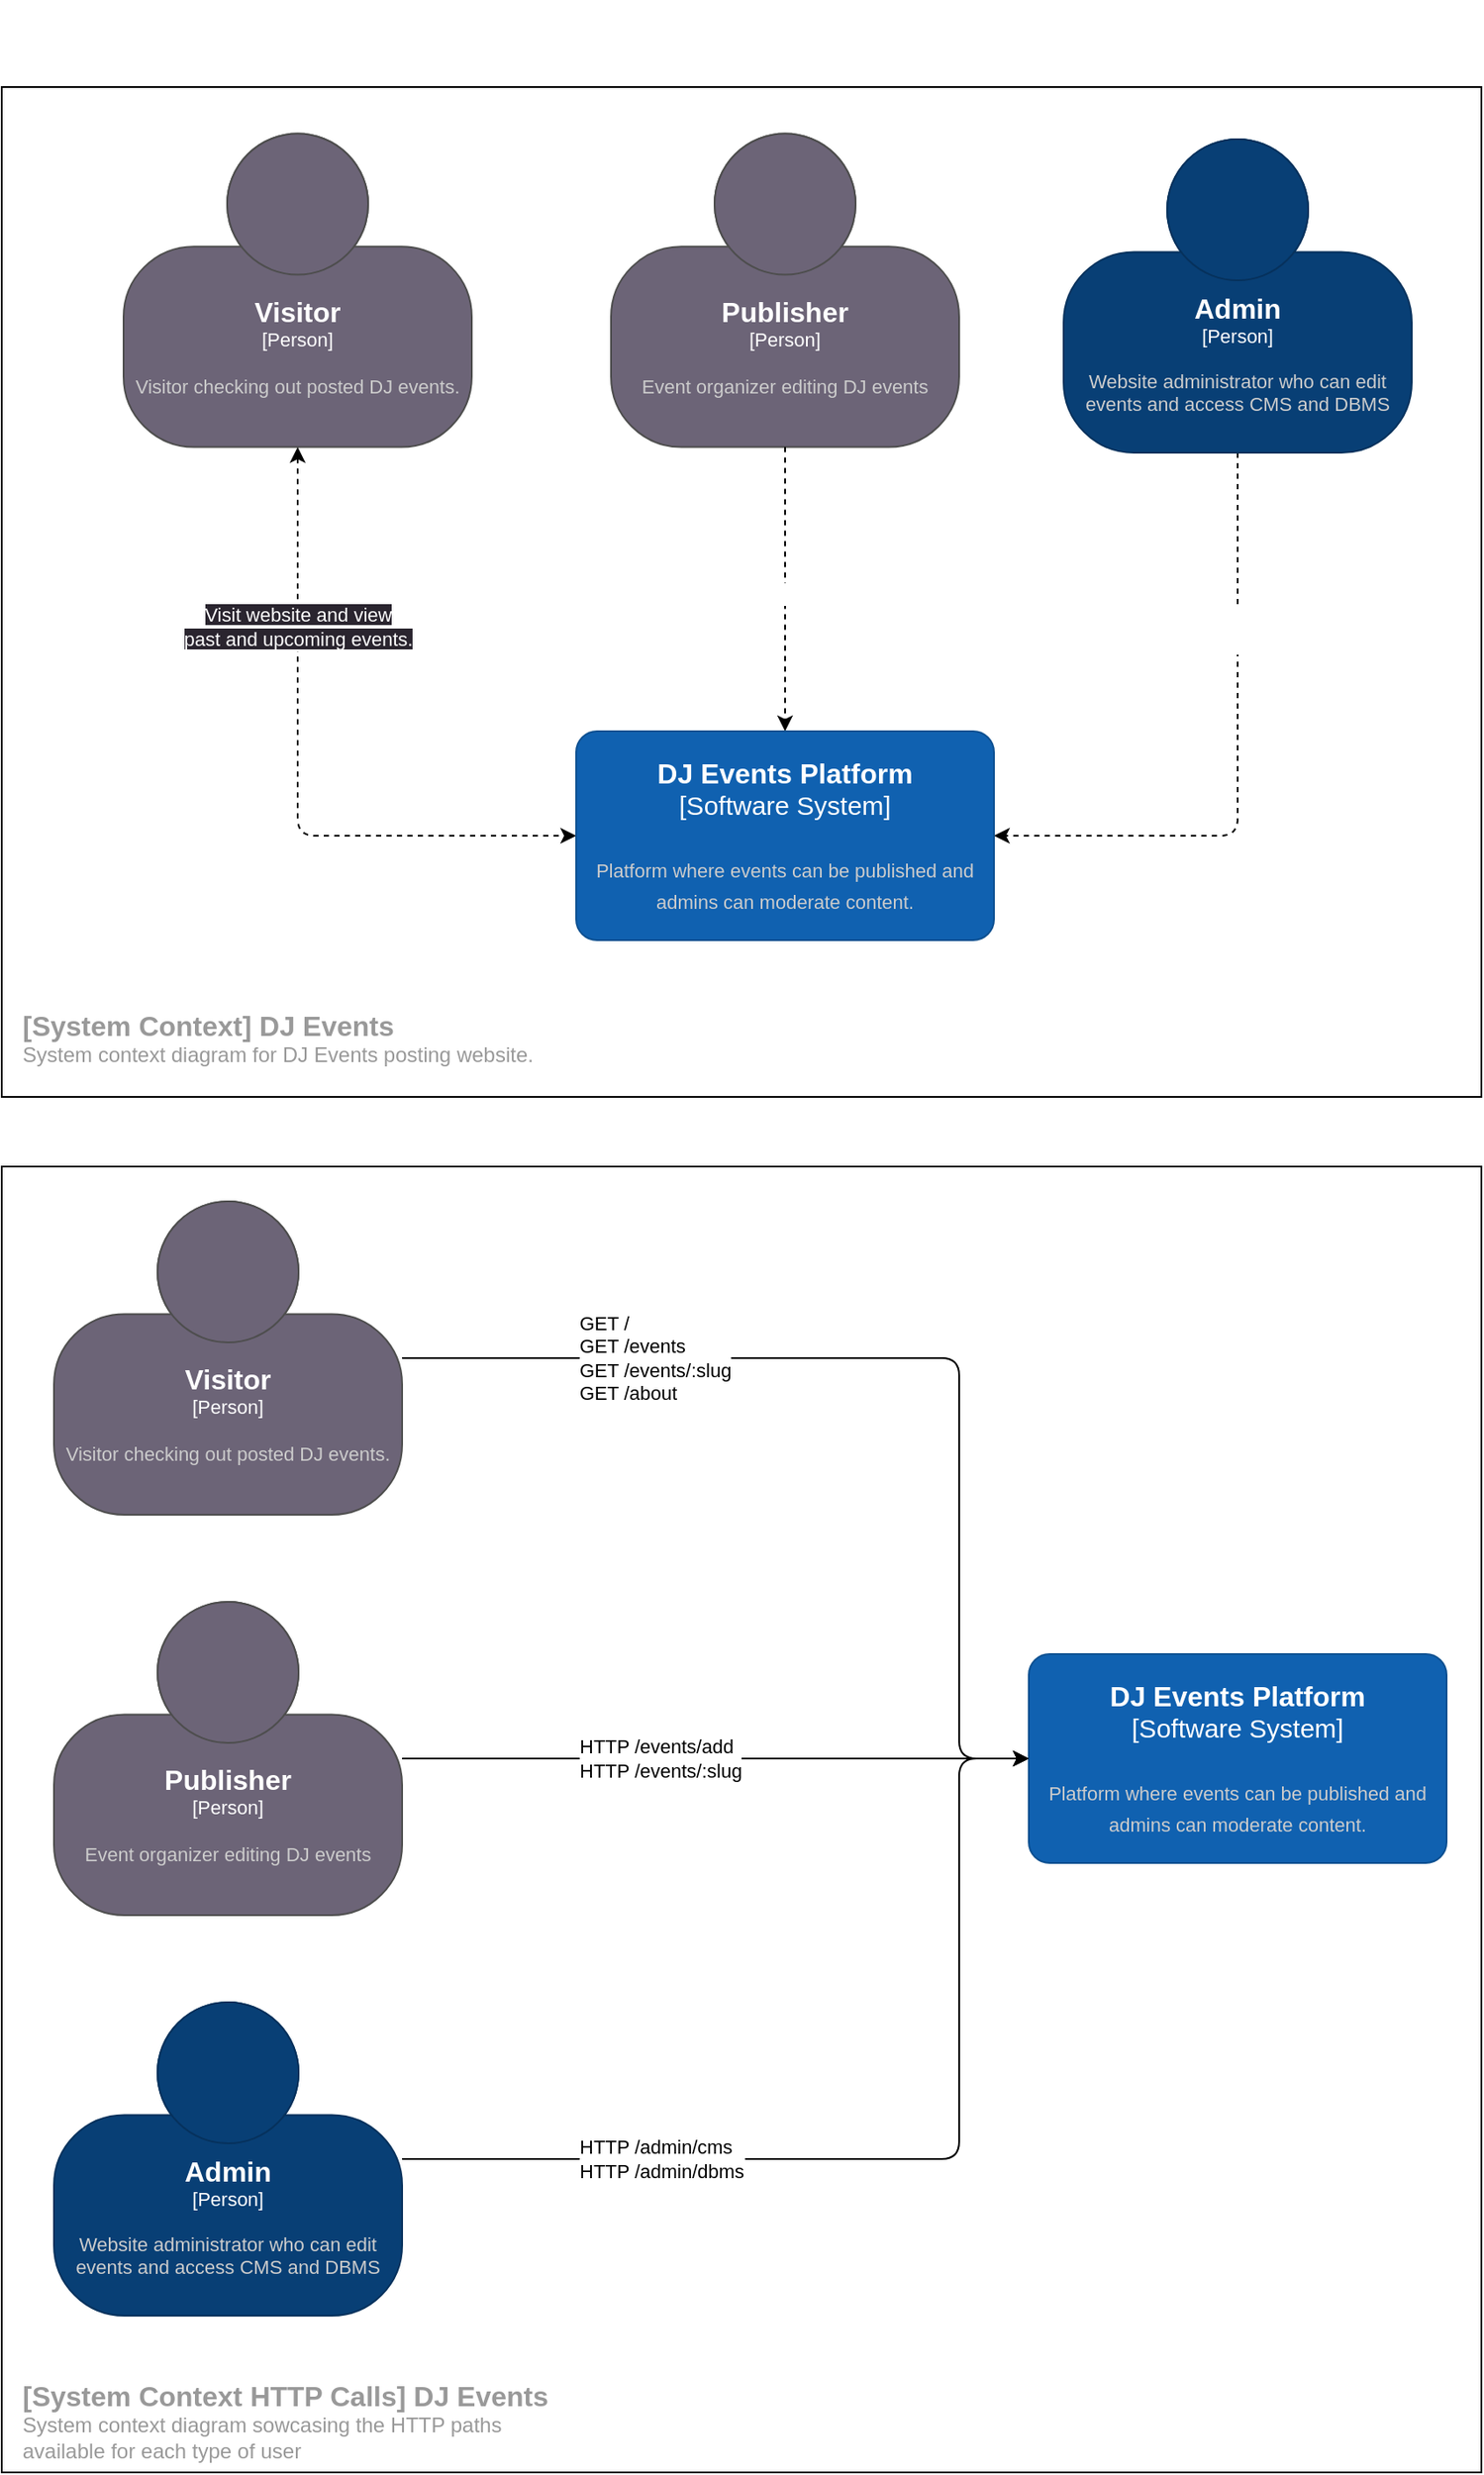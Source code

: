 <mxfile>
    <diagram id="hbpbD2-FnkqZFNno8hpT" name="Page-1">
        <mxGraphModel dx="650" dy="-150" grid="1" gridSize="10" guides="1" tooltips="1" connect="1" arrows="1" fold="1" page="1" pageScale="1" pageWidth="850" pageHeight="1100" math="0" shadow="0">
            <root>
                <mxCell id="0"/>
                <mxCell id="1" parent="0"/>
                <mxCell id="59" value="" style="whiteSpace=wrap;html=1;fillColor=none;" parent="1" vertex="1">
                    <mxGeometry x="850" y="1780" width="850" height="750" as="geometry"/>
                </mxCell>
                <mxCell id="31" value="" style="group" parent="1" vertex="1" connectable="0">
                    <mxGeometry x="850" y="1160" width="850" height="580" as="geometry"/>
                </mxCell>
                <mxCell id="26" value="" style="whiteSpace=wrap;html=1;fontColor=#999999;fillColor=none;" parent="31" vertex="1">
                    <mxGeometry width="850" height="580" as="geometry"/>
                </mxCell>
                <object placeholders="1" c4Name="[System Context] DJ Events" c4Type="ContainerScopeBoundary" c4Description="System context diagram for DJ Events posting website." label="&lt;font style=&quot;font-size: 16px&quot;&gt;&lt;b&gt;&lt;div style=&quot;text-align: left&quot;&gt;%c4Name%&lt;/div&gt;&lt;/b&gt;&lt;/font&gt;&lt;div style=&quot;text-align: left&quot;&gt;%c4Description%&lt;/div&gt;" id="25">
                    <mxCell style="text;html=1;strokeColor=none;fillColor=none;align=left;verticalAlign=top;whiteSpace=wrap;rounded=0;metaEdit=1;allowArrows=0;resizable=1;rotatable=0;connectable=0;recursiveResize=0;expand=0;pointerEvents=0;points=[[0.25,0,0],[0.5,0,0],[0.75,0,0],[1,0.25,0],[1,0.5,0],[1,0.75,0],[0.75,1,0],[0.5,1,0],[0.25,1,0],[0,0.75,0],[0,0.5,0],[0,0.25,0]];fontColor=#999999;" parent="31" vertex="1">
                        <mxGeometry x="10" y="522.951" width="320" height="38.033" as="geometry"/>
                    </mxCell>
                </object>
                <object placeholders="1" c4Name="Publisher" c4Type="Person" c4Description="Event organizer editing DJ events" label="&lt;font style=&quot;font-size: 16px&quot;&gt;&lt;b&gt;%c4Name%&lt;/b&gt;&lt;/font&gt;&lt;div&gt;[%c4Type%]&lt;/div&gt;&lt;br&gt;&lt;div&gt;&lt;font style=&quot;font-size: 11px&quot;&gt;&lt;font color=&quot;#cccccc&quot;&gt;%c4Description%&lt;/font&gt;&lt;/div&gt;" id="28">
                    <mxCell style="html=1;fontSize=11;dashed=0;whiteSpace=wrap;fillColor=#6C6477;strokeColor=#4D4D4D;fontColor=#ffffff;shape=mxgraph.c4.person2;align=center;metaEdit=1;points=[[0.5,0,0],[1,0.5,0],[1,0.75,0],[0.75,1,0],[0.5,1,0],[0.25,1,0],[0,0.75,0],[0,0.5,0]];resizable=0;" parent="31" vertex="1">
                        <mxGeometry x="350" y="26.769" width="200" height="180" as="geometry"/>
                    </mxCell>
                </object>
                <object placeholders="1" c4Name="Visitor" c4Type="Person" c4Description="Visitor checking out posted DJ events." label="&lt;font style=&quot;font-size: 16px&quot;&gt;&lt;b&gt;%c4Name%&lt;/b&gt;&lt;/font&gt;&lt;div&gt;[%c4Type%]&lt;/div&gt;&lt;br&gt;&lt;div&gt;&lt;font style=&quot;font-size: 11px&quot;&gt;&lt;font color=&quot;#cccccc&quot;&gt;%c4Description%&lt;/font&gt;&lt;/div&gt;" id="29">
                    <mxCell style="html=1;fontSize=11;dashed=0;whiteSpace=wrap;fillColor=#6C6477;strokeColor=#4D4D4D;fontColor=#ffffff;shape=mxgraph.c4.person2;align=center;metaEdit=1;points=[[0.5,0,0],[1,0.5,0],[1,0.75,0],[0.75,1,0],[0.5,1,0],[0.25,1,0],[0,0.75,0],[0,0.5,0]];resizable=0;" parent="31" vertex="1">
                        <mxGeometry x="70" y="26.769" width="200" height="180" as="geometry"/>
                    </mxCell>
                </object>
                <mxCell id="36" style="edgeStyle=orthogonalEdgeStyle;html=1;entryX=1;entryY=0.5;entryDx=0;entryDy=0;entryPerimeter=0;fontColor=#999999;dashed=1;" parent="1" source="27" target="30" edge="1">
                    <mxGeometry relative="1" as="geometry">
                        <Array as="points">
                            <mxPoint x="1560" y="1590"/>
                        </Array>
                    </mxGeometry>
                </mxCell>
                <mxCell id="41" value="Moderate content and &lt;br&gt;adjust database details." style="edgeLabel;html=1;align=center;verticalAlign=middle;resizable=0;points=[];fontColor=#FFFFFF;" parent="36" vertex="1" connectable="0">
                    <mxGeometry x="-0.433" relative="1" as="geometry">
                        <mxPoint as="offset"/>
                    </mxGeometry>
                </mxCell>
                <object placeholders="1" c4Name="Admin" c4Type="Person" c4Description="Website administrator who can edit events and access CMS and DBMS" label="&lt;font style=&quot;font-size: 16px&quot;&gt;&lt;b&gt;%c4Name%&lt;/b&gt;&lt;/font&gt;&lt;div&gt;[%c4Type%]&lt;/div&gt;&lt;br&gt;&lt;div&gt;&lt;font style=&quot;font-size: 11px&quot;&gt;&lt;font color=&quot;#cccccc&quot;&gt;%c4Description%&lt;/font&gt;&lt;/div&gt;" id="27">
                    <mxCell style="html=1;fontSize=11;dashed=0;whiteSpace=wrap;fillColor=#083F75;strokeColor=#06315C;fontColor=#ffffff;shape=mxgraph.c4.person2;align=center;metaEdit=1;points=[[0.5,0,0],[1,0.5,0],[1,0.75,0],[0.75,1,0],[0.5,1,0],[0.25,1,0],[0,0.75,0],[0,0.5,0]];resizable=0;rounded=0;" parent="1" vertex="1">
                        <mxGeometry x="1460" y="1190" width="200" height="180" as="geometry"/>
                    </mxCell>
                </object>
                <mxCell id="37" style="edgeStyle=orthogonalEdgeStyle;html=1;fontColor=#999999;dashed=1;" parent="1" source="28" target="30" edge="1">
                    <mxGeometry relative="1" as="geometry"/>
                </mxCell>
                <mxCell id="40" value="Edit events." style="edgeLabel;html=1;align=center;verticalAlign=middle;resizable=0;points=[];fontColor=#FFFFFF;" parent="37" vertex="1" connectable="0">
                    <mxGeometry x="0.029" relative="1" as="geometry">
                        <mxPoint as="offset"/>
                    </mxGeometry>
                </mxCell>
                <mxCell id="35" value="&lt;span style=&quot;color: rgb(255, 255, 255); background-color: rgb(42, 37, 47);&quot;&gt;Visit website and view&lt;/span&gt;&lt;br style=&quot;color: rgb(255, 255, 255); background-color: rgb(42, 37, 47);&quot;&gt;&lt;span style=&quot;color: rgb(255, 255, 255); background-color: rgb(42, 37, 47);&quot;&gt;past and upcoming events.&lt;/span&gt;" style="edgeStyle=orthogonalEdgeStyle;html=1;entryX=0;entryY=0.5;entryDx=0;entryDy=0;entryPerimeter=0;fontColor=#999999;exitX=0.5;exitY=1;exitDx=0;exitDy=0;exitPerimeter=0;dashed=1;startArrow=classic;startFill=1;" parent="1" source="29" target="30" edge="1">
                    <mxGeometry x="-0.461" relative="1" as="geometry">
                        <Array as="points">
                            <mxPoint x="1020" y="1590"/>
                        </Array>
                        <mxPoint as="offset"/>
                    </mxGeometry>
                </mxCell>
                <object placeholders="1" c4Name="DJ Events Platform" c4Type="Software System" c4Description="Platform where events can be published and admins can moderate content." label="&lt;font style=&quot;font-size: 16px&quot;&gt;&lt;b&gt;%c4Name%&lt;/b&gt;&lt;/font&gt;&lt;div&gt;[%c4Type%]&lt;/div&gt;&lt;br&gt;&lt;div&gt;&lt;font style=&quot;font-size: 11px&quot;&gt;&lt;font color=&quot;#cccccc&quot;&gt;%c4Description%&lt;/font&gt;&lt;/div&gt;" id="30">
                    <mxCell style="rounded=1;whiteSpace=wrap;html=1;labelBackgroundColor=none;fillColor=#1061B0;fontColor=#ffffff;align=center;arcSize=10;strokeColor=#0D5091;metaEdit=1;resizable=0;points=[[0.25,0,0],[0.5,0,0],[0.75,0,0],[1,0.25,0],[1,0.5,0],[1,0.75,0],[0.75,1,0],[0.5,1,0],[0.25,1,0],[0,0.75,0],[0,0.5,0],[0,0.25,0]];fontSize=15;" parent="1" vertex="1">
                        <mxGeometry x="1180" y="1530" width="240" height="120" as="geometry"/>
                    </mxCell>
                </object>
                <mxCell id="42" value="&lt;font style=&quot;font-size: 24px;&quot;&gt;1. System Context diagram&lt;/font&gt;" style="text;html=1;align=center;verticalAlign=middle;resizable=0;points=[];autosize=1;strokeColor=none;fillColor=none;fontColor=#FFFFFF;" parent="1" vertex="1">
                    <mxGeometry x="850" y="1110" width="310" height="40" as="geometry"/>
                </mxCell>
                <mxCell id="45" style="edgeStyle=orthogonalEdgeStyle;html=1;entryX=0;entryY=0.5;entryDx=0;entryDy=0;entryPerimeter=0;" parent="1" source="43" target="44" edge="1">
                    <mxGeometry relative="1" as="geometry">
                        <Array as="points">
                            <mxPoint x="1400" y="1890"/>
                            <mxPoint x="1400" y="2120"/>
                        </Array>
                    </mxGeometry>
                </mxCell>
                <mxCell id="46" value="GET /&lt;br&gt;GET /events&lt;br&gt;GET /events/:slug&lt;br&gt;&lt;div style=&quot;&quot;&gt;GET /about&lt;/div&gt;" style="edgeLabel;html=1;align=left;verticalAlign=middle;resizable=0;points=[];" parent="45" vertex="1" connectable="0">
                    <mxGeometry x="-0.004" relative="1" as="geometry">
                        <mxPoint x="-194" as="offset"/>
                    </mxGeometry>
                </mxCell>
                <object placeholders="1" c4Name="Visitor" c4Type="Person" c4Description="Visitor checking out posted DJ events." label="&lt;font style=&quot;font-size: 16px&quot;&gt;&lt;b&gt;%c4Name%&lt;/b&gt;&lt;/font&gt;&lt;div&gt;[%c4Type%]&lt;/div&gt;&lt;br&gt;&lt;div&gt;&lt;font style=&quot;font-size: 11px&quot;&gt;&lt;font color=&quot;#cccccc&quot;&gt;%c4Description%&lt;/font&gt;&lt;/div&gt;" id="43">
                    <mxCell style="html=1;fontSize=11;dashed=0;whiteSpace=wrap;fillColor=#6C6477;strokeColor=#4D4D4D;fontColor=#ffffff;shape=mxgraph.c4.person2;align=center;metaEdit=1;points=[[0.5,0,0],[1,0.5,0],[1,0.75,0],[0.75,1,0],[0.5,1,0],[0.25,1,0],[0,0.75,0],[0,0.5,0]];resizable=0;" parent="1" vertex="1">
                        <mxGeometry x="880" y="1799.999" width="200" height="180" as="geometry"/>
                    </mxCell>
                </object>
                <object placeholders="1" c4Name="DJ Events Platform" c4Type="Software System" c4Description="Platform where events can be published and admins can moderate content." label="&lt;font style=&quot;font-size: 16px&quot;&gt;&lt;b&gt;%c4Name%&lt;/b&gt;&lt;/font&gt;&lt;div&gt;[%c4Type%]&lt;/div&gt;&lt;br&gt;&lt;div&gt;&lt;font style=&quot;font-size: 11px&quot;&gt;&lt;font color=&quot;#cccccc&quot;&gt;%c4Description%&lt;/font&gt;&lt;/div&gt;" id="44">
                    <mxCell style="rounded=1;whiteSpace=wrap;html=1;labelBackgroundColor=none;fillColor=#1061B0;fontColor=#ffffff;align=center;arcSize=10;strokeColor=#0D5091;metaEdit=1;resizable=0;points=[[0.25,0,0],[0.5,0,0],[0.75,0,0],[1,0.25,0],[1,0.5,0],[1,0.75,0],[0.75,1,0],[0.5,1,0],[0.25,1,0],[0,0.75,0],[0,0.5,0],[0,0.25,0]];fontSize=15;" parent="1" vertex="1">
                        <mxGeometry x="1440" y="2060" width="240" height="120" as="geometry"/>
                    </mxCell>
                </object>
                <mxCell id="54" style="edgeStyle=orthogonalEdgeStyle;html=1;" parent="1" source="53" target="44" edge="1">
                    <mxGeometry relative="1" as="geometry">
                        <Array as="points">
                            <mxPoint x="1410" y="2120"/>
                            <mxPoint x="1410" y="2120"/>
                        </Array>
                    </mxGeometry>
                </mxCell>
                <mxCell id="55" value="HTTP /events/add&lt;br&gt;HTTP /events/:slug" style="edgeLabel;html=1;align=left;verticalAlign=middle;resizable=0;points=[];" parent="54" vertex="1" connectable="0">
                    <mxGeometry x="-0.633" y="-1" relative="1" as="geometry">
                        <mxPoint x="34" y="-1" as="offset"/>
                    </mxGeometry>
                </mxCell>
                <object placeholders="1" c4Name="Publisher" c4Type="Person" c4Description="Event organizer editing DJ events" label="&lt;font style=&quot;font-size: 16px&quot;&gt;&lt;b&gt;%c4Name%&lt;/b&gt;&lt;/font&gt;&lt;div&gt;[%c4Type%]&lt;/div&gt;&lt;br&gt;&lt;div&gt;&lt;font style=&quot;font-size: 11px&quot;&gt;&lt;font color=&quot;#cccccc&quot;&gt;%c4Description%&lt;/font&gt;&lt;/div&gt;" id="53">
                    <mxCell style="html=1;fontSize=11;dashed=0;whiteSpace=wrap;fillColor=#6C6477;strokeColor=#4D4D4D;fontColor=#ffffff;shape=mxgraph.c4.person2;align=center;metaEdit=1;points=[[0.5,0,0],[1,0.5,0],[1,0.75,0],[0.75,1,0],[0.5,1,0],[0.25,1,0],[0,0.75,0],[0,0.5,0]];resizable=0;" parent="1" vertex="1">
                        <mxGeometry x="880" y="2029.999" width="200" height="180" as="geometry"/>
                    </mxCell>
                </object>
                <mxCell id="57" style="edgeStyle=orthogonalEdgeStyle;html=1;entryX=0;entryY=0.5;entryDx=0;entryDy=0;entryPerimeter=0;" parent="1" source="56" target="44" edge="1">
                    <mxGeometry relative="1" as="geometry">
                        <Array as="points">
                            <mxPoint x="1400" y="2350"/>
                            <mxPoint x="1400" y="2120"/>
                        </Array>
                    </mxGeometry>
                </mxCell>
                <mxCell id="58" value="HTTP /admin/cms&lt;br&gt;HTTP /admin/dbms" style="edgeLabel;html=1;align=left;verticalAlign=middle;resizable=0;points=[];" parent="57" vertex="1" connectable="0">
                    <mxGeometry x="-0.641" y="1" relative="1" as="geometry">
                        <mxPoint x="-6" y="1" as="offset"/>
                    </mxGeometry>
                </mxCell>
                <object placeholders="1" c4Name="Admin" c4Type="Person" c4Description="Website administrator who can edit events and access CMS and DBMS" label="&lt;font style=&quot;font-size: 16px&quot;&gt;&lt;b&gt;%c4Name%&lt;/b&gt;&lt;/font&gt;&lt;div&gt;[%c4Type%]&lt;/div&gt;&lt;br&gt;&lt;div&gt;&lt;font style=&quot;font-size: 11px&quot;&gt;&lt;font color=&quot;#cccccc&quot;&gt;%c4Description%&lt;/font&gt;&lt;/div&gt;" id="56">
                    <mxCell style="html=1;fontSize=11;dashed=0;whiteSpace=wrap;fillColor=#083F75;strokeColor=#06315C;fontColor=#ffffff;shape=mxgraph.c4.person2;align=center;metaEdit=1;points=[[0.5,0,0],[1,0.5,0],[1,0.75,0],[0.75,1,0],[0.5,1,0],[0.25,1,0],[0,0.75,0],[0,0.5,0]];resizable=0;rounded=0;" parent="1" vertex="1">
                        <mxGeometry x="880" y="2260" width="200" height="180" as="geometry"/>
                    </mxCell>
                </object>
                <object placeholders="1" c4Name="[System Context HTTP Calls] DJ Events" c4Type="ContainerScopeBoundary" c4Description="System context diagram sowcasing the HTTP paths available for each type of user" label="&lt;font style=&quot;font-size: 16px&quot;&gt;&lt;b&gt;&lt;div style=&quot;text-align: left&quot;&gt;%c4Name%&lt;/div&gt;&lt;/b&gt;&lt;/font&gt;&lt;div style=&quot;text-align: left&quot;&gt;%c4Description%&lt;/div&gt;" id="60">
                    <mxCell style="text;html=1;strokeColor=none;fillColor=none;align=left;verticalAlign=top;whiteSpace=wrap;rounded=0;metaEdit=1;allowArrows=0;resizable=1;rotatable=0;connectable=0;recursiveResize=0;expand=0;pointerEvents=0;points=[[0.25,0,0],[0.5,0,0],[0.75,0,0],[1,0.25,0],[1,0.5,0],[1,0.75,0],[0.75,1,0],[0.5,1,0],[0.25,1,0],[0,0.75,0],[0,0.5,0],[0,0.25,0]];fontColor=#999999;" parent="1" vertex="1">
                        <mxGeometry x="860" y="2470.001" width="320" height="38.033" as="geometry"/>
                    </mxCell>
                </object>
            </root>
        </mxGraphModel>
    </diagram>
</mxfile>